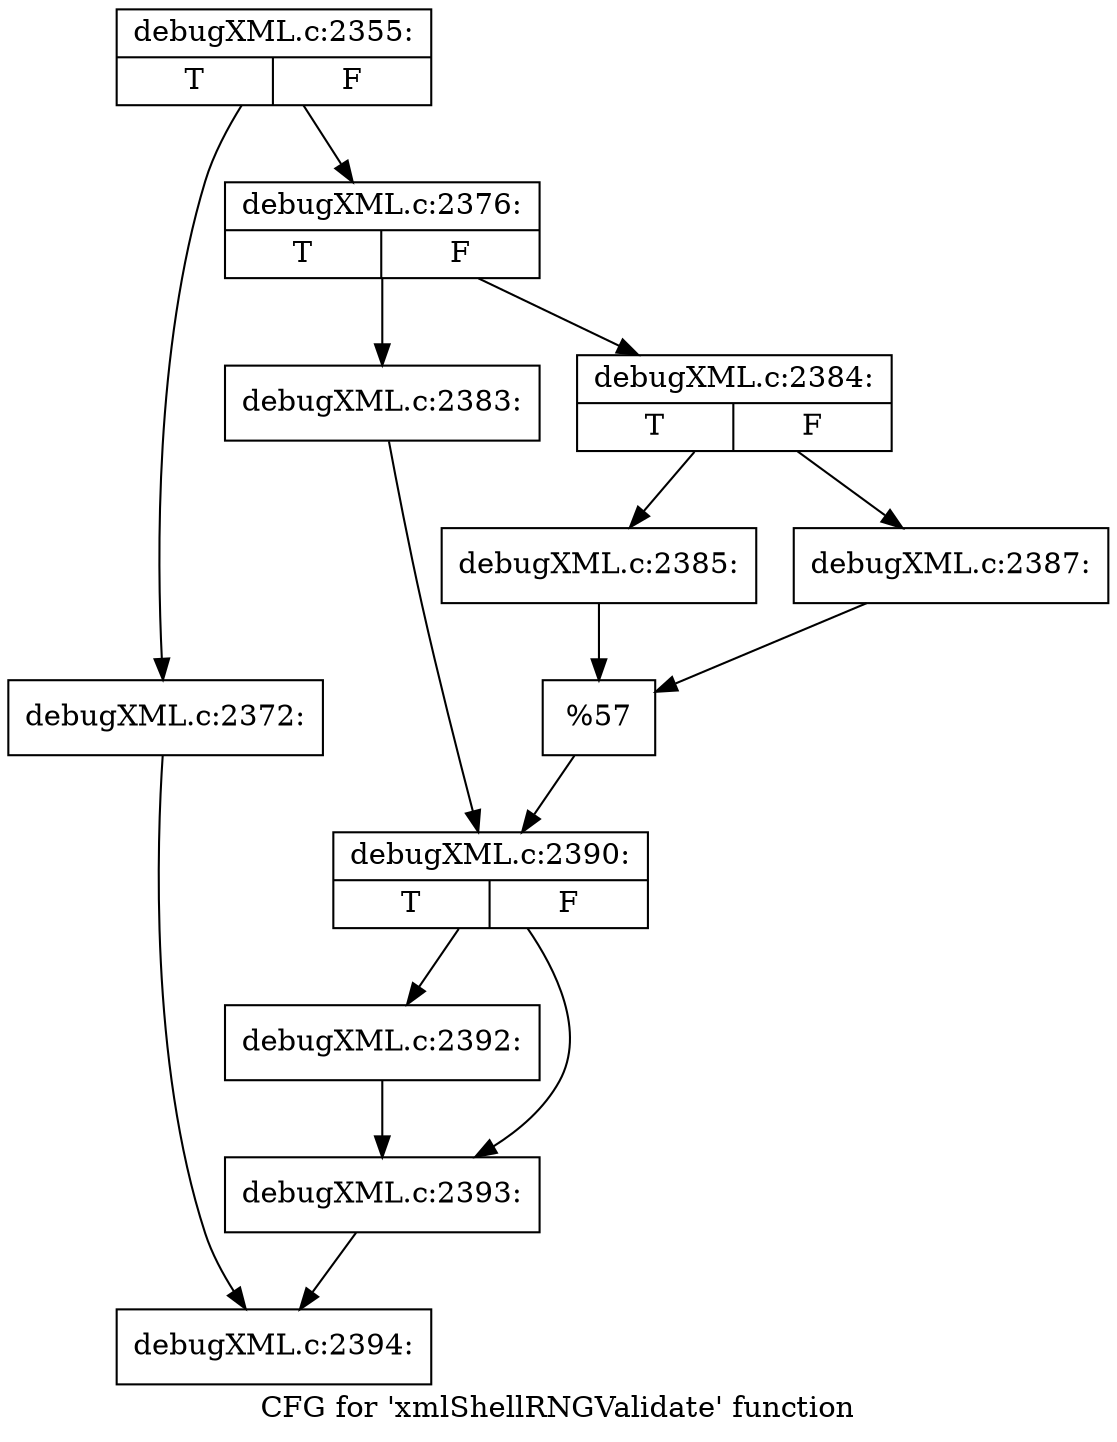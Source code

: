 digraph "CFG for 'xmlShellRNGValidate' function" {
	label="CFG for 'xmlShellRNGValidate' function";

	Node0x4b82100 [shape=record,label="{debugXML.c:2355:|{<s0>T|<s1>F}}"];
	Node0x4b82100 -> Node0x4b8c310;
	Node0x4b82100 -> Node0x4b8bd90;
	Node0x4b8c310 [shape=record,label="{debugXML.c:2372:}"];
	Node0x4b8c310 -> Node0x4b872d0;
	Node0x4b8bd90 [shape=record,label="{debugXML.c:2376:|{<s0>T|<s1>F}}"];
	Node0x4b8bd90 -> Node0x4a798d0;
	Node0x4b8bd90 -> Node0x4a7ae60;
	Node0x4a798d0 [shape=record,label="{debugXML.c:2383:}"];
	Node0x4a798d0 -> Node0x4a7a9f0;
	Node0x4a7ae60 [shape=record,label="{debugXML.c:2384:|{<s0>T|<s1>F}}"];
	Node0x4a7ae60 -> Node0x4a765f0;
	Node0x4a7ae60 -> Node0x4a76690;
	Node0x4a765f0 [shape=record,label="{debugXML.c:2385:}"];
	Node0x4a765f0 -> Node0x4a76640;
	Node0x4a76690 [shape=record,label="{debugXML.c:2387:}"];
	Node0x4a76690 -> Node0x4a76640;
	Node0x4a76640 [shape=record,label="{%57}"];
	Node0x4a76640 -> Node0x4a7a9f0;
	Node0x4a7a9f0 [shape=record,label="{debugXML.c:2390:|{<s0>T|<s1>F}}"];
	Node0x4a7a9f0 -> Node0x4b93f10;
	Node0x4a7a9f0 -> Node0x4b94240;
	Node0x4b93f10 [shape=record,label="{debugXML.c:2392:}"];
	Node0x4b93f10 -> Node0x4b94240;
	Node0x4b94240 [shape=record,label="{debugXML.c:2393:}"];
	Node0x4b94240 -> Node0x4b872d0;
	Node0x4b872d0 [shape=record,label="{debugXML.c:2394:}"];
}
